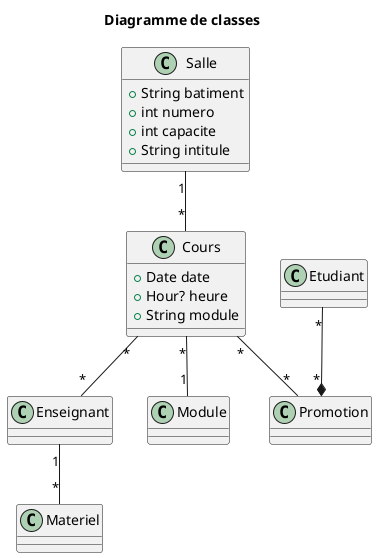 @startuml

title Diagramme de classes


class Salle {
    +String batiment
    +int numero
    +int capacite
    +String intitule
}

class Cours {
    +Date date
    +Hour? heure
    +String module
}

class Etudiant

class Enseignant

class Promotion

class Module

class Materiel

Salle "1" -- "*" Cours

Etudiant "*" --* "*" Promotion

Cours "*" -- "*" Enseignant

Cours "*" -- "*" Promotion

Cours "*" -- "1" Module

Enseignant "1" -- "*" Materiel

@enduml
